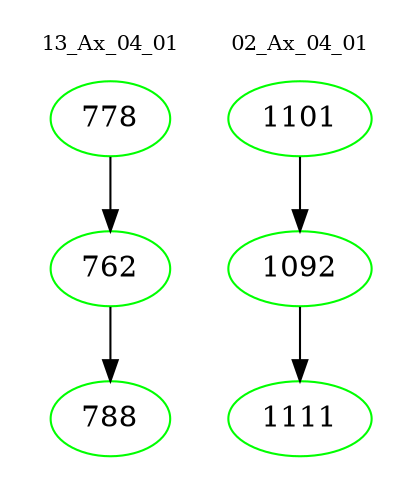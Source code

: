 digraph{
subgraph cluster_0 {
color = white
label = "13_Ax_04_01";
fontsize=10;
T0_778 [label="778", color="green"]
T0_778 -> T0_762 [color="black"]
T0_762 [label="762", color="green"]
T0_762 -> T0_788 [color="black"]
T0_788 [label="788", color="green"]
}
subgraph cluster_1 {
color = white
label = "02_Ax_04_01";
fontsize=10;
T1_1101 [label="1101", color="green"]
T1_1101 -> T1_1092 [color="black"]
T1_1092 [label="1092", color="green"]
T1_1092 -> T1_1111 [color="black"]
T1_1111 [label="1111", color="green"]
}
}

